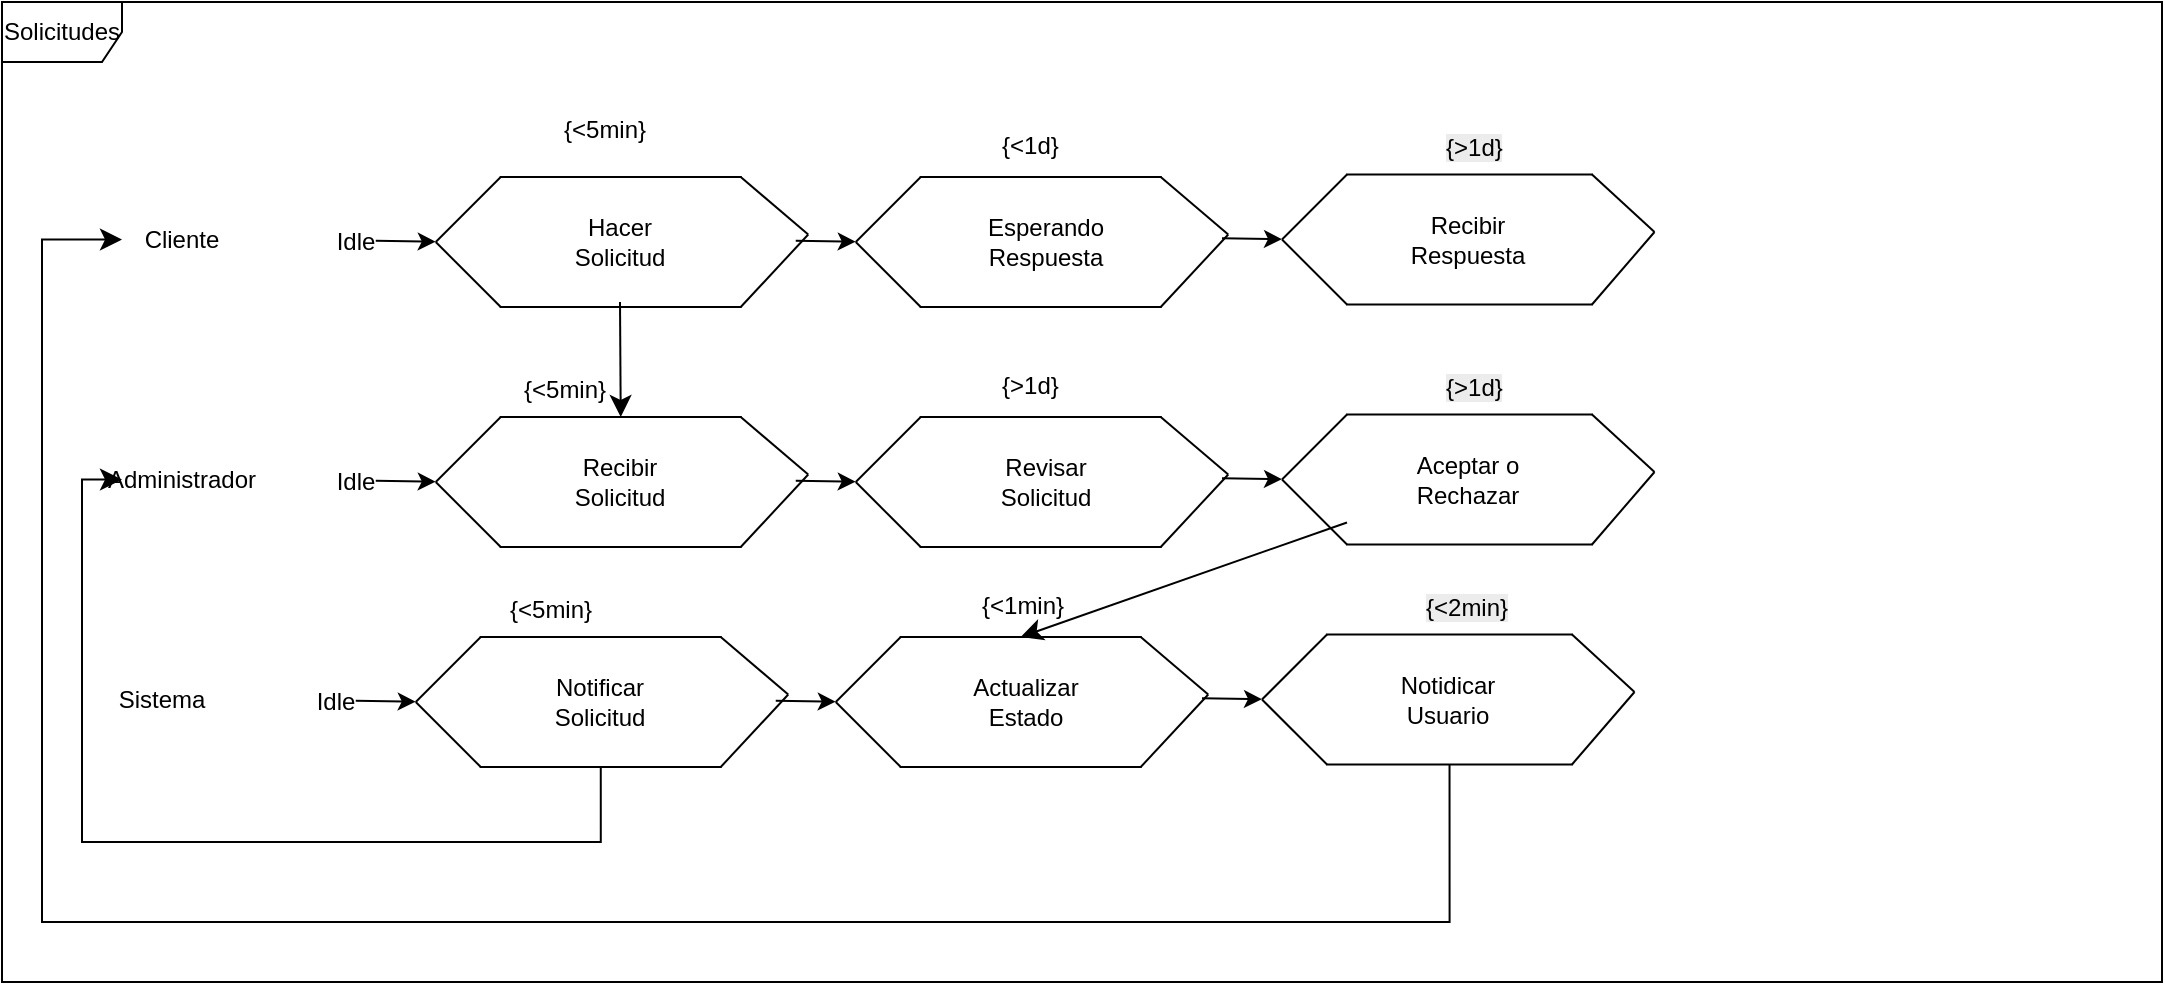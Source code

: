 <mxfile version="28.0.6">
  <diagram name="Página-1" id="PuR6PXavX1iiZgIphFz7">
    <mxGraphModel grid="1" page="1" gridSize="10" guides="1" tooltips="1" connect="1" arrows="1" fold="1" pageScale="1" pageWidth="827" pageHeight="1169" math="0" shadow="0">
      <root>
        <mxCell id="0" />
        <mxCell id="1" parent="0" />
        <mxCell id="wnuGWgDGQfipznTXfZxU-3" value="" style="shape=partialRectangle;whiteSpace=wrap;html=1;top=0;bottom=0;fillColor=none;rotation=90;" vertex="1" parent="1">
          <mxGeometry x="76.87" y="250" width="65" height="120" as="geometry" />
        </mxCell>
        <mxCell id="wnuGWgDGQfipznTXfZxU-6" value="" style="endArrow=none;html=1;rounded=0;exitX=1;exitY=0;exitDx=0;exitDy=0;" edge="1" parent="1" source="wnuGWgDGQfipznTXfZxU-3">
          <mxGeometry width="50" height="50" relative="1" as="geometry">
            <mxPoint x="213.12" y="316.25" as="sourcePoint" />
            <mxPoint x="203.12" y="306.25" as="targetPoint" />
          </mxGeometry>
        </mxCell>
        <mxCell id="wnuGWgDGQfipznTXfZxU-8" value="" style="endArrow=none;html=1;rounded=0;exitX=0;exitY=0;exitDx=0;exitDy=0;" edge="1" parent="1" source="wnuGWgDGQfipznTXfZxU-3">
          <mxGeometry width="50" height="50" relative="1" as="geometry">
            <mxPoint x="213.12" y="268.25" as="sourcePoint" />
            <mxPoint x="203.12" y="306.25" as="targetPoint" />
          </mxGeometry>
        </mxCell>
        <mxCell id="wnuGWgDGQfipznTXfZxU-11" value="" style="endArrow=none;html=1;rounded=0;entryX=1;entryY=1;entryDx=0;entryDy=0;" edge="1" parent="1" target="wnuGWgDGQfipznTXfZxU-3">
          <mxGeometry width="50" height="50" relative="1" as="geometry">
            <mxPoint x="16.87" y="310" as="sourcePoint" />
            <mxPoint x="40.12" y="338.25" as="targetPoint" />
          </mxGeometry>
        </mxCell>
        <mxCell id="wnuGWgDGQfipznTXfZxU-12" value="" style="endArrow=none;html=1;rounded=0;entryX=0;entryY=1;entryDx=0;entryDy=0;" edge="1" parent="1" target="wnuGWgDGQfipznTXfZxU-3">
          <mxGeometry width="50" height="50" relative="1" as="geometry">
            <mxPoint x="16.87" y="310" as="sourcePoint" />
            <mxPoint x="40.12" y="280" as="targetPoint" />
          </mxGeometry>
        </mxCell>
        <mxCell id="wnuGWgDGQfipznTXfZxU-13" value="" style="shape=partialRectangle;whiteSpace=wrap;html=1;top=0;bottom=0;fillColor=none;rotation=90;" vertex="1" parent="1">
          <mxGeometry x="286.87" y="250" width="65" height="120" as="geometry" />
        </mxCell>
        <mxCell id="wnuGWgDGQfipznTXfZxU-14" value="" style="endArrow=none;html=1;rounded=0;exitX=1;exitY=0;exitDx=0;exitDy=0;" edge="1" parent="1" source="wnuGWgDGQfipznTXfZxU-13">
          <mxGeometry width="50" height="50" relative="1" as="geometry">
            <mxPoint x="423.12" y="316.25" as="sourcePoint" />
            <mxPoint x="413.12" y="306.25" as="targetPoint" />
          </mxGeometry>
        </mxCell>
        <mxCell id="wnuGWgDGQfipznTXfZxU-15" value="" style="endArrow=none;html=1;rounded=0;exitX=0;exitY=0;exitDx=0;exitDy=0;" edge="1" parent="1" source="wnuGWgDGQfipznTXfZxU-13">
          <mxGeometry width="50" height="50" relative="1" as="geometry">
            <mxPoint x="423.12" y="268.25" as="sourcePoint" />
            <mxPoint x="413.12" y="306.25" as="targetPoint" />
          </mxGeometry>
        </mxCell>
        <mxCell id="wnuGWgDGQfipznTXfZxU-16" value="" style="endArrow=none;html=1;rounded=0;entryX=1;entryY=1;entryDx=0;entryDy=0;" edge="1" parent="1" target="wnuGWgDGQfipznTXfZxU-13">
          <mxGeometry width="50" height="50" relative="1" as="geometry">
            <mxPoint x="226.87" y="310" as="sourcePoint" />
            <mxPoint x="250.12" y="338.25" as="targetPoint" />
          </mxGeometry>
        </mxCell>
        <mxCell id="wnuGWgDGQfipznTXfZxU-17" value="" style="endArrow=none;html=1;rounded=0;entryX=0;entryY=1;entryDx=0;entryDy=0;" edge="1" parent="1" target="wnuGWgDGQfipznTXfZxU-13">
          <mxGeometry width="50" height="50" relative="1" as="geometry">
            <mxPoint x="226.87" y="310" as="sourcePoint" />
            <mxPoint x="250.12" y="280" as="targetPoint" />
          </mxGeometry>
        </mxCell>
        <mxCell id="wnuGWgDGQfipznTXfZxU-23" value="&lt;font style=&quot;vertical-align: inherit;&quot;&gt;&lt;font style=&quot;vertical-align: inherit;&quot;&gt;Idle&lt;/font&gt;&lt;/font&gt;" style="text;html=1;align=center;verticalAlign=middle;whiteSpace=wrap;rounded=0;" vertex="1" parent="1">
          <mxGeometry x="-53.13" y="295" width="60" height="30" as="geometry" />
        </mxCell>
        <mxCell id="wnuGWgDGQfipznTXfZxU-24" value="" style="shape=partialRectangle;whiteSpace=wrap;html=1;top=0;bottom=0;fillColor=none;rotation=90;" vertex="1" parent="1">
          <mxGeometry x="501.25" y="247.5" width="65" height="122.5" as="geometry" />
        </mxCell>
        <mxCell id="wnuGWgDGQfipznTXfZxU-25" value="" style="endArrow=none;html=1;rounded=0;exitX=1;exitY=0;exitDx=0;exitDy=0;" edge="1" parent="1" source="wnuGWgDGQfipznTXfZxU-24">
          <mxGeometry width="50" height="50" relative="1" as="geometry">
            <mxPoint x="636.25" y="315" as="sourcePoint" />
            <mxPoint x="626.25" y="305" as="targetPoint" />
          </mxGeometry>
        </mxCell>
        <mxCell id="wnuGWgDGQfipznTXfZxU-26" value="" style="endArrow=none;html=1;rounded=0;exitX=0;exitY=0;exitDx=0;exitDy=0;" edge="1" parent="1" source="wnuGWgDGQfipznTXfZxU-24">
          <mxGeometry width="50" height="50" relative="1" as="geometry">
            <mxPoint x="636.25" y="267" as="sourcePoint" />
            <mxPoint x="626.25" y="305" as="targetPoint" />
          </mxGeometry>
        </mxCell>
        <mxCell id="wnuGWgDGQfipznTXfZxU-27" value="" style="endArrow=none;html=1;rounded=0;entryX=1;entryY=1;entryDx=0;entryDy=0;" edge="1" parent="1" target="wnuGWgDGQfipznTXfZxU-24">
          <mxGeometry width="50" height="50" relative="1" as="geometry">
            <mxPoint x="440" y="308.75" as="sourcePoint" />
            <mxPoint x="463.25" y="337" as="targetPoint" />
          </mxGeometry>
        </mxCell>
        <mxCell id="wnuGWgDGQfipznTXfZxU-28" value="" style="endArrow=none;html=1;rounded=0;entryX=0;entryY=1;entryDx=0;entryDy=0;" edge="1" parent="1" target="wnuGWgDGQfipznTXfZxU-24">
          <mxGeometry width="50" height="50" relative="1" as="geometry">
            <mxPoint x="440" y="308.75" as="sourcePoint" />
            <mxPoint x="463.25" y="278.75" as="targetPoint" />
          </mxGeometry>
        </mxCell>
        <mxCell id="wnuGWgDGQfipznTXfZxU-58" value="" style="endArrow=classic;html=1;rounded=0;" edge="1" parent="1">
          <mxGeometry width="50" height="50" relative="1" as="geometry">
            <mxPoint x="196.87" y="309.41" as="sourcePoint" />
            <mxPoint x="226.87" y="309.82" as="targetPoint" />
          </mxGeometry>
        </mxCell>
        <mxCell id="wnuGWgDGQfipznTXfZxU-63" value="" style="endArrow=classic;html=1;rounded=0;" edge="1" parent="1">
          <mxGeometry width="50" height="50" relative="1" as="geometry">
            <mxPoint x="410" y="308.16" as="sourcePoint" />
            <mxPoint x="440" y="308.57" as="targetPoint" />
          </mxGeometry>
        </mxCell>
        <mxCell id="wnuGWgDGQfipznTXfZxU-64" value="" style="endArrow=classic;html=1;rounded=0;" edge="1" parent="1">
          <mxGeometry width="50" height="50" relative="1" as="geometry">
            <mxPoint x="-13.13" y="309.41" as="sourcePoint" />
            <mxPoint x="16.87" y="309.82" as="targetPoint" />
          </mxGeometry>
        </mxCell>
        <mxCell id="wnuGWgDGQfipznTXfZxU-65" value="&lt;font style=&quot;vertical-align: inherit;&quot;&gt;&lt;font style=&quot;vertical-align: inherit;&quot;&gt;Solicitudes&lt;/font&gt;&lt;/font&gt;" style="shape=umlFrame;whiteSpace=wrap;html=1;pointerEvents=0;" vertex="1" parent="1">
          <mxGeometry x="-200" y="190" width="1080" height="490" as="geometry" />
        </mxCell>
        <mxCell id="E65r-CA6iBgZKOVZjwjE-28" style="edgeStyle=none;curved=1;rounded=0;orthogonalLoop=1;jettySize=auto;html=1;entryX=0;entryY=0.5;entryDx=0;entryDy=0;fontSize=12;startSize=8;endSize=8;" edge="1" parent="1" target="E65r-CA6iBgZKOVZjwjE-2">
          <mxGeometry relative="1" as="geometry">
            <mxPoint x="109" y="340" as="sourcePoint" />
          </mxGeometry>
        </mxCell>
        <mxCell id="wnuGWgDGQfipznTXfZxU-66" value="&lt;span style=&quot;text-align: left;&quot;&gt;&lt;font style=&quot;vertical-align: inherit;&quot;&gt;&lt;font style=&quot;vertical-align: inherit;&quot;&gt;Hacer Solicitud&lt;/font&gt;&lt;/font&gt;&lt;/span&gt;" style="text;html=1;align=center;verticalAlign=middle;whiteSpace=wrap;rounded=0;" vertex="1" parent="1">
          <mxGeometry x="79.37" y="295" width="60" height="30" as="geometry" />
        </mxCell>
        <mxCell id="wnuGWgDGQfipznTXfZxU-67" value="&lt;span style=&quot;text-align: left;&quot;&gt;&lt;font style=&quot;vertical-align: inherit;&quot;&gt;&lt;font style=&quot;vertical-align: inherit;&quot;&gt;Esperando Respuesta&lt;/font&gt;&lt;/font&gt;&lt;/span&gt;" style="text;html=1;align=center;verticalAlign=middle;whiteSpace=wrap;rounded=0;" vertex="1" parent="1">
          <mxGeometry x="291.87" y="295" width="60" height="30" as="geometry" />
        </mxCell>
        <mxCell id="wnuGWgDGQfipznTXfZxU-69" value="&lt;span style=&quot;text-align: left;&quot;&gt;&lt;font style=&quot;vertical-align: inherit;&quot;&gt;&lt;font style=&quot;vertical-align: inherit;&quot;&gt;Recibir Respuesta&lt;/font&gt;&lt;/font&gt;&lt;/span&gt;" style="text;html=1;align=center;verticalAlign=middle;whiteSpace=wrap;rounded=0;" vertex="1" parent="1">
          <mxGeometry x="502.5" y="293.75" width="60" height="30" as="geometry" />
        </mxCell>
        <mxCell id="wnuGWgDGQfipznTXfZxU-83" value="{&lt;1d}" style="text;whiteSpace=wrap;" vertex="1" parent="1">
          <mxGeometry x="297.75" y="247.5" width="80" height="40" as="geometry" />
        </mxCell>
        <mxCell id="wnuGWgDGQfipznTXfZxU-84" value="&lt;span style=&quot;color: rgb(0, 0, 0); font-family: Helvetica; font-size: 12px; font-style: normal; font-variant-ligatures: normal; font-variant-caps: normal; font-weight: 400; letter-spacing: normal; orphans: 2; text-align: left; text-indent: 0px; text-transform: none; widows: 2; word-spacing: 0px; -webkit-text-stroke-width: 0px; white-space: normal; background-color: rgb(236, 236, 236); text-decoration-thickness: initial; text-decoration-style: initial; text-decoration-color: initial; float: none; display: inline !important;&quot;&gt;&lt;font style=&quot;vertical-align: inherit;&quot;&gt;&lt;font style=&quot;vertical-align: inherit;&quot;&gt;&lt;font style=&quot;vertical-align: inherit;&quot;&gt;&lt;font style=&quot;vertical-align: inherit;&quot;&gt;{&amp;gt;1d}&lt;/font&gt;&lt;/font&gt;&lt;/font&gt;&lt;/font&gt;&lt;/span&gt;" style="text;whiteSpace=wrap;html=1;" vertex="1" parent="1">
          <mxGeometry x="520" y="248.75" width="80" height="40" as="geometry" />
        </mxCell>
        <mxCell id="wnuGWgDGQfipznTXfZxU-85" value="&lt;font style=&quot;vertical-align: inherit;&quot;&gt;&lt;font style=&quot;vertical-align: inherit;&quot;&gt;Cliente&lt;/font&gt;&lt;/font&gt;" style="text;html=1;align=center;verticalAlign=middle;whiteSpace=wrap;rounded=0;" vertex="1" parent="1">
          <mxGeometry x="-140" y="293.75" width="60" height="30" as="geometry" />
        </mxCell>
        <mxCell id="E65r-CA6iBgZKOVZjwjE-1" value="{&lt;5min}" style="text;whiteSpace=wrap;" vertex="1" parent="1">
          <mxGeometry x="79.37" y="240" width="80" height="40" as="geometry" />
        </mxCell>
        <mxCell id="E65r-CA6iBgZKOVZjwjE-2" value="" style="shape=partialRectangle;whiteSpace=wrap;html=1;top=0;bottom=0;fillColor=none;rotation=90;" vertex="1" parent="1">
          <mxGeometry x="76.87" y="370" width="65" height="120" as="geometry" />
        </mxCell>
        <mxCell id="E65r-CA6iBgZKOVZjwjE-3" value="" style="endArrow=none;html=1;rounded=0;exitX=1;exitY=0;exitDx=0;exitDy=0;" edge="1" parent="1" source="E65r-CA6iBgZKOVZjwjE-2">
          <mxGeometry width="50" height="50" relative="1" as="geometry">
            <mxPoint x="213.12" y="436.25" as="sourcePoint" />
            <mxPoint x="203.12" y="426.25" as="targetPoint" />
          </mxGeometry>
        </mxCell>
        <mxCell id="E65r-CA6iBgZKOVZjwjE-4" value="" style="endArrow=none;html=1;rounded=0;exitX=0;exitY=0;exitDx=0;exitDy=0;" edge="1" parent="1" source="E65r-CA6iBgZKOVZjwjE-2">
          <mxGeometry width="50" height="50" relative="1" as="geometry">
            <mxPoint x="213.12" y="388.25" as="sourcePoint" />
            <mxPoint x="203.12" y="426.25" as="targetPoint" />
          </mxGeometry>
        </mxCell>
        <mxCell id="E65r-CA6iBgZKOVZjwjE-5" value="" style="endArrow=none;html=1;rounded=0;entryX=1;entryY=1;entryDx=0;entryDy=0;" edge="1" parent="1" target="E65r-CA6iBgZKOVZjwjE-2">
          <mxGeometry width="50" height="50" relative="1" as="geometry">
            <mxPoint x="16.87" y="430" as="sourcePoint" />
            <mxPoint x="40.12" y="458.25" as="targetPoint" />
          </mxGeometry>
        </mxCell>
        <mxCell id="E65r-CA6iBgZKOVZjwjE-6" value="" style="endArrow=none;html=1;rounded=0;entryX=0;entryY=1;entryDx=0;entryDy=0;" edge="1" parent="1" target="E65r-CA6iBgZKOVZjwjE-2">
          <mxGeometry width="50" height="50" relative="1" as="geometry">
            <mxPoint x="16.87" y="430" as="sourcePoint" />
            <mxPoint x="40.12" y="400" as="targetPoint" />
          </mxGeometry>
        </mxCell>
        <mxCell id="E65r-CA6iBgZKOVZjwjE-7" value="" style="shape=partialRectangle;whiteSpace=wrap;html=1;top=0;bottom=0;fillColor=none;rotation=90;" vertex="1" parent="1">
          <mxGeometry x="286.87" y="370" width="65" height="120" as="geometry" />
        </mxCell>
        <mxCell id="E65r-CA6iBgZKOVZjwjE-8" value="" style="endArrow=none;html=1;rounded=0;exitX=1;exitY=0;exitDx=0;exitDy=0;" edge="1" parent="1" source="E65r-CA6iBgZKOVZjwjE-7">
          <mxGeometry width="50" height="50" relative="1" as="geometry">
            <mxPoint x="423.12" y="436.25" as="sourcePoint" />
            <mxPoint x="413.12" y="426.25" as="targetPoint" />
          </mxGeometry>
        </mxCell>
        <mxCell id="E65r-CA6iBgZKOVZjwjE-9" value="" style="endArrow=none;html=1;rounded=0;exitX=0;exitY=0;exitDx=0;exitDy=0;" edge="1" parent="1" source="E65r-CA6iBgZKOVZjwjE-7">
          <mxGeometry width="50" height="50" relative="1" as="geometry">
            <mxPoint x="423.12" y="388.25" as="sourcePoint" />
            <mxPoint x="413.12" y="426.25" as="targetPoint" />
          </mxGeometry>
        </mxCell>
        <mxCell id="E65r-CA6iBgZKOVZjwjE-10" value="" style="endArrow=none;html=1;rounded=0;entryX=1;entryY=1;entryDx=0;entryDy=0;" edge="1" parent="1" target="E65r-CA6iBgZKOVZjwjE-7">
          <mxGeometry width="50" height="50" relative="1" as="geometry">
            <mxPoint x="226.87" y="430" as="sourcePoint" />
            <mxPoint x="250.12" y="458.25" as="targetPoint" />
          </mxGeometry>
        </mxCell>
        <mxCell id="E65r-CA6iBgZKOVZjwjE-11" value="" style="endArrow=none;html=1;rounded=0;entryX=0;entryY=1;entryDx=0;entryDy=0;" edge="1" parent="1" target="E65r-CA6iBgZKOVZjwjE-7">
          <mxGeometry width="50" height="50" relative="1" as="geometry">
            <mxPoint x="226.87" y="430" as="sourcePoint" />
            <mxPoint x="250.12" y="400" as="targetPoint" />
          </mxGeometry>
        </mxCell>
        <mxCell id="E65r-CA6iBgZKOVZjwjE-12" value="&lt;font style=&quot;vertical-align: inherit;&quot;&gt;&lt;font style=&quot;vertical-align: inherit;&quot;&gt;Idle&lt;/font&gt;&lt;/font&gt;" style="text;html=1;align=center;verticalAlign=middle;whiteSpace=wrap;rounded=0;" vertex="1" parent="1">
          <mxGeometry x="-53.13" y="415" width="60" height="30" as="geometry" />
        </mxCell>
        <mxCell id="E65r-CA6iBgZKOVZjwjE-56" style="edgeStyle=none;curved=1;rounded=0;orthogonalLoop=1;jettySize=auto;html=1;entryX=0;entryY=0.5;entryDx=0;entryDy=0;fontSize=12;startSize=8;endSize=8;" edge="1" parent="1" source="E65r-CA6iBgZKOVZjwjE-13" target="E65r-CA6iBgZKOVZjwjE-34">
          <mxGeometry relative="1" as="geometry" />
        </mxCell>
        <mxCell id="E65r-CA6iBgZKOVZjwjE-13" value="" style="shape=partialRectangle;whiteSpace=wrap;html=1;top=0;bottom=0;fillColor=none;rotation=90;" vertex="1" parent="1">
          <mxGeometry x="501.25" y="367.5" width="65" height="122.5" as="geometry" />
        </mxCell>
        <mxCell id="E65r-CA6iBgZKOVZjwjE-14" value="" style="endArrow=none;html=1;rounded=0;exitX=1;exitY=0;exitDx=0;exitDy=0;" edge="1" parent="1" source="E65r-CA6iBgZKOVZjwjE-13">
          <mxGeometry width="50" height="50" relative="1" as="geometry">
            <mxPoint x="636.25" y="435" as="sourcePoint" />
            <mxPoint x="626.25" y="425" as="targetPoint" />
          </mxGeometry>
        </mxCell>
        <mxCell id="E65r-CA6iBgZKOVZjwjE-15" value="" style="endArrow=none;html=1;rounded=0;exitX=0;exitY=0;exitDx=0;exitDy=0;" edge="1" parent="1" source="E65r-CA6iBgZKOVZjwjE-13">
          <mxGeometry width="50" height="50" relative="1" as="geometry">
            <mxPoint x="636.25" y="387" as="sourcePoint" />
            <mxPoint x="626.25" y="425" as="targetPoint" />
          </mxGeometry>
        </mxCell>
        <mxCell id="E65r-CA6iBgZKOVZjwjE-16" value="" style="endArrow=none;html=1;rounded=0;entryX=1;entryY=1;entryDx=0;entryDy=0;" edge="1" parent="1" target="E65r-CA6iBgZKOVZjwjE-13">
          <mxGeometry width="50" height="50" relative="1" as="geometry">
            <mxPoint x="440" y="428.75" as="sourcePoint" />
            <mxPoint x="463.25" y="457" as="targetPoint" />
          </mxGeometry>
        </mxCell>
        <mxCell id="E65r-CA6iBgZKOVZjwjE-17" value="" style="endArrow=none;html=1;rounded=0;entryX=0;entryY=1;entryDx=0;entryDy=0;" edge="1" parent="1" target="E65r-CA6iBgZKOVZjwjE-13">
          <mxGeometry width="50" height="50" relative="1" as="geometry">
            <mxPoint x="440" y="428.75" as="sourcePoint" />
            <mxPoint x="463.25" y="398.75" as="targetPoint" />
          </mxGeometry>
        </mxCell>
        <mxCell id="E65r-CA6iBgZKOVZjwjE-18" value="" style="endArrow=classic;html=1;rounded=0;" edge="1" parent="1">
          <mxGeometry width="50" height="50" relative="1" as="geometry">
            <mxPoint x="196.87" y="429.41" as="sourcePoint" />
            <mxPoint x="226.87" y="429.82" as="targetPoint" />
          </mxGeometry>
        </mxCell>
        <mxCell id="E65r-CA6iBgZKOVZjwjE-19" value="" style="endArrow=classic;html=1;rounded=0;" edge="1" parent="1">
          <mxGeometry width="50" height="50" relative="1" as="geometry">
            <mxPoint x="410" y="428.16" as="sourcePoint" />
            <mxPoint x="440" y="428.57" as="targetPoint" />
          </mxGeometry>
        </mxCell>
        <mxCell id="E65r-CA6iBgZKOVZjwjE-20" value="" style="endArrow=classic;html=1;rounded=0;" edge="1" parent="1">
          <mxGeometry width="50" height="50" relative="1" as="geometry">
            <mxPoint x="-13.13" y="429.41" as="sourcePoint" />
            <mxPoint x="16.87" y="429.82" as="targetPoint" />
          </mxGeometry>
        </mxCell>
        <mxCell id="E65r-CA6iBgZKOVZjwjE-21" value="&lt;span style=&quot;text-align: left;&quot;&gt;&lt;font style=&quot;vertical-align: inherit;&quot;&gt;&lt;font style=&quot;vertical-align: inherit;&quot;&gt;Recibir Solicitud&lt;/font&gt;&lt;/font&gt;&lt;/span&gt;" style="text;html=1;align=center;verticalAlign=middle;whiteSpace=wrap;rounded=0;" vertex="1" parent="1">
          <mxGeometry x="79.37" y="415" width="60" height="30" as="geometry" />
        </mxCell>
        <mxCell id="E65r-CA6iBgZKOVZjwjE-22" value="&lt;span style=&quot;text-align: left;&quot;&gt;&lt;font style=&quot;vertical-align: inherit;&quot;&gt;&lt;font style=&quot;vertical-align: inherit;&quot;&gt;Revisar Solicitud&lt;/font&gt;&lt;/font&gt;&lt;/span&gt;" style="text;html=1;align=center;verticalAlign=middle;whiteSpace=wrap;rounded=0;" vertex="1" parent="1">
          <mxGeometry x="291.87" y="415" width="60" height="30" as="geometry" />
        </mxCell>
        <mxCell id="E65r-CA6iBgZKOVZjwjE-23" value="&lt;span style=&quot;text-align: left;&quot;&gt;&lt;font style=&quot;vertical-align: inherit;&quot;&gt;&lt;font style=&quot;vertical-align: inherit;&quot;&gt;Aceptar o Rechazar&lt;/font&gt;&lt;/font&gt;&lt;/span&gt;" style="text;html=1;align=center;verticalAlign=middle;whiteSpace=wrap;rounded=0;" vertex="1" parent="1">
          <mxGeometry x="502.5" y="413.75" width="60" height="30" as="geometry" />
        </mxCell>
        <mxCell id="E65r-CA6iBgZKOVZjwjE-24" value="{&gt;1d}" style="text;whiteSpace=wrap;" vertex="1" parent="1">
          <mxGeometry x="297.75" y="367.5" width="80" height="40" as="geometry" />
        </mxCell>
        <mxCell id="E65r-CA6iBgZKOVZjwjE-25" value="&lt;span style=&quot;color: rgb(0, 0, 0); font-family: Helvetica; font-size: 12px; font-style: normal; font-variant-ligatures: normal; font-variant-caps: normal; font-weight: 400; letter-spacing: normal; orphans: 2; text-align: left; text-indent: 0px; text-transform: none; widows: 2; word-spacing: 0px; -webkit-text-stroke-width: 0px; white-space: normal; background-color: rgb(236, 236, 236); text-decoration-thickness: initial; text-decoration-style: initial; text-decoration-color: initial; float: none; display: inline !important;&quot;&gt;&lt;font style=&quot;vertical-align: inherit;&quot;&gt;&lt;font style=&quot;vertical-align: inherit;&quot;&gt;&lt;font style=&quot;vertical-align: inherit;&quot;&gt;&lt;font style=&quot;vertical-align: inherit;&quot;&gt;{&amp;gt;1d}&lt;/font&gt;&lt;/font&gt;&lt;/font&gt;&lt;/font&gt;&lt;/span&gt;" style="text;whiteSpace=wrap;html=1;" vertex="1" parent="1">
          <mxGeometry x="520" y="368.75" width="80" height="40" as="geometry" />
        </mxCell>
        <mxCell id="E65r-CA6iBgZKOVZjwjE-26" value="&lt;font style=&quot;vertical-align: inherit;&quot;&gt;&lt;font style=&quot;vertical-align: inherit;&quot;&gt;Administrador&lt;/font&gt;&lt;/font&gt;" style="text;html=1;align=center;verticalAlign=middle;whiteSpace=wrap;rounded=0;" vertex="1" parent="1">
          <mxGeometry x="-140" y="413.75" width="60" height="30" as="geometry" />
        </mxCell>
        <mxCell id="E65r-CA6iBgZKOVZjwjE-27" value="{&lt;5min}" style="text;whiteSpace=wrap;" vertex="1" parent="1">
          <mxGeometry x="59.37" y="370" width="80" height="40" as="geometry" />
        </mxCell>
        <mxCell id="E65r-CA6iBgZKOVZjwjE-55" style="edgeStyle=orthogonalEdgeStyle;rounded=0;orthogonalLoop=1;jettySize=auto;html=1;entryX=0;entryY=0.5;entryDx=0;entryDy=0;fontSize=12;startSize=8;endSize=8;" edge="1" parent="1" source="E65r-CA6iBgZKOVZjwjE-29" target="E65r-CA6iBgZKOVZjwjE-26">
          <mxGeometry relative="1" as="geometry">
            <Array as="points">
              <mxPoint x="99" y="610" />
              <mxPoint x="-160" y="610" />
              <mxPoint x="-160" y="429" />
            </Array>
          </mxGeometry>
        </mxCell>
        <mxCell id="E65r-CA6iBgZKOVZjwjE-29" value="" style="shape=partialRectangle;whiteSpace=wrap;html=1;top=0;bottom=0;fillColor=none;rotation=90;" vertex="1" parent="1">
          <mxGeometry x="66.87" y="480" width="65" height="120" as="geometry" />
        </mxCell>
        <mxCell id="E65r-CA6iBgZKOVZjwjE-30" value="" style="endArrow=none;html=1;rounded=0;exitX=1;exitY=0;exitDx=0;exitDy=0;" edge="1" parent="1" source="E65r-CA6iBgZKOVZjwjE-29">
          <mxGeometry width="50" height="50" relative="1" as="geometry">
            <mxPoint x="203.12" y="546.25" as="sourcePoint" />
            <mxPoint x="193.12" y="536.25" as="targetPoint" />
          </mxGeometry>
        </mxCell>
        <mxCell id="E65r-CA6iBgZKOVZjwjE-31" value="" style="endArrow=none;html=1;rounded=0;exitX=0;exitY=0;exitDx=0;exitDy=0;" edge="1" parent="1" source="E65r-CA6iBgZKOVZjwjE-29">
          <mxGeometry width="50" height="50" relative="1" as="geometry">
            <mxPoint x="203.12" y="498.25" as="sourcePoint" />
            <mxPoint x="193.12" y="536.25" as="targetPoint" />
          </mxGeometry>
        </mxCell>
        <mxCell id="E65r-CA6iBgZKOVZjwjE-32" value="" style="endArrow=none;html=1;rounded=0;entryX=1;entryY=1;entryDx=0;entryDy=0;" edge="1" parent="1" target="E65r-CA6iBgZKOVZjwjE-29">
          <mxGeometry width="50" height="50" relative="1" as="geometry">
            <mxPoint x="6.87" y="540" as="sourcePoint" />
            <mxPoint x="30.12" y="568.25" as="targetPoint" />
          </mxGeometry>
        </mxCell>
        <mxCell id="E65r-CA6iBgZKOVZjwjE-33" value="" style="endArrow=none;html=1;rounded=0;entryX=0;entryY=1;entryDx=0;entryDy=0;" edge="1" parent="1" target="E65r-CA6iBgZKOVZjwjE-29">
          <mxGeometry width="50" height="50" relative="1" as="geometry">
            <mxPoint x="6.87" y="540" as="sourcePoint" />
            <mxPoint x="30.12" y="510" as="targetPoint" />
          </mxGeometry>
        </mxCell>
        <mxCell id="E65r-CA6iBgZKOVZjwjE-34" value="" style="shape=partialRectangle;whiteSpace=wrap;html=1;top=0;bottom=0;fillColor=none;rotation=90;" vertex="1" parent="1">
          <mxGeometry x="276.87" y="480" width="65" height="120" as="geometry" />
        </mxCell>
        <mxCell id="E65r-CA6iBgZKOVZjwjE-35" value="" style="endArrow=none;html=1;rounded=0;exitX=1;exitY=0;exitDx=0;exitDy=0;" edge="1" parent="1" source="E65r-CA6iBgZKOVZjwjE-34">
          <mxGeometry width="50" height="50" relative="1" as="geometry">
            <mxPoint x="413.12" y="546.25" as="sourcePoint" />
            <mxPoint x="403.12" y="536.25" as="targetPoint" />
          </mxGeometry>
        </mxCell>
        <mxCell id="E65r-CA6iBgZKOVZjwjE-36" value="" style="endArrow=none;html=1;rounded=0;exitX=0;exitY=0;exitDx=0;exitDy=0;" edge="1" parent="1" source="E65r-CA6iBgZKOVZjwjE-34">
          <mxGeometry width="50" height="50" relative="1" as="geometry">
            <mxPoint x="413.12" y="498.25" as="sourcePoint" />
            <mxPoint x="403.12" y="536.25" as="targetPoint" />
          </mxGeometry>
        </mxCell>
        <mxCell id="E65r-CA6iBgZKOVZjwjE-37" value="" style="endArrow=none;html=1;rounded=0;entryX=1;entryY=1;entryDx=0;entryDy=0;" edge="1" parent="1" target="E65r-CA6iBgZKOVZjwjE-34">
          <mxGeometry width="50" height="50" relative="1" as="geometry">
            <mxPoint x="216.87" y="540" as="sourcePoint" />
            <mxPoint x="240.12" y="568.25" as="targetPoint" />
          </mxGeometry>
        </mxCell>
        <mxCell id="E65r-CA6iBgZKOVZjwjE-38" value="" style="endArrow=none;html=1;rounded=0;entryX=0;entryY=1;entryDx=0;entryDy=0;" edge="1" parent="1" target="E65r-CA6iBgZKOVZjwjE-34">
          <mxGeometry width="50" height="50" relative="1" as="geometry">
            <mxPoint x="216.87" y="540" as="sourcePoint" />
            <mxPoint x="240.12" y="510" as="targetPoint" />
          </mxGeometry>
        </mxCell>
        <mxCell id="E65r-CA6iBgZKOVZjwjE-39" value="&lt;font style=&quot;vertical-align: inherit;&quot;&gt;&lt;font style=&quot;vertical-align: inherit;&quot;&gt;Idle&lt;/font&gt;&lt;/font&gt;" style="text;html=1;align=center;verticalAlign=middle;whiteSpace=wrap;rounded=0;" vertex="1" parent="1">
          <mxGeometry x="-63.13" y="525" width="60" height="30" as="geometry" />
        </mxCell>
        <mxCell id="E65r-CA6iBgZKOVZjwjE-59" style="edgeStyle=orthogonalEdgeStyle;rounded=0;orthogonalLoop=1;jettySize=auto;html=1;entryX=0;entryY=0.5;entryDx=0;entryDy=0;fontSize=12;startSize=8;endSize=8;" edge="1" parent="1" source="E65r-CA6iBgZKOVZjwjE-40" target="wnuGWgDGQfipznTXfZxU-85">
          <mxGeometry relative="1" as="geometry">
            <Array as="points">
              <mxPoint x="524" y="650" />
              <mxPoint x="-180" y="650" />
              <mxPoint x="-180" y="309" />
            </Array>
          </mxGeometry>
        </mxCell>
        <mxCell id="E65r-CA6iBgZKOVZjwjE-40" value="" style="shape=partialRectangle;whiteSpace=wrap;html=1;top=0;bottom=0;fillColor=none;rotation=90;" vertex="1" parent="1">
          <mxGeometry x="491.25" y="477.5" width="65" height="122.5" as="geometry" />
        </mxCell>
        <mxCell id="E65r-CA6iBgZKOVZjwjE-41" value="" style="endArrow=none;html=1;rounded=0;exitX=1;exitY=0;exitDx=0;exitDy=0;" edge="1" parent="1" source="E65r-CA6iBgZKOVZjwjE-40">
          <mxGeometry width="50" height="50" relative="1" as="geometry">
            <mxPoint x="626.25" y="545" as="sourcePoint" />
            <mxPoint x="616.25" y="535" as="targetPoint" />
          </mxGeometry>
        </mxCell>
        <mxCell id="E65r-CA6iBgZKOVZjwjE-42" value="" style="endArrow=none;html=1;rounded=0;exitX=0;exitY=0;exitDx=0;exitDy=0;" edge="1" parent="1" source="E65r-CA6iBgZKOVZjwjE-40">
          <mxGeometry width="50" height="50" relative="1" as="geometry">
            <mxPoint x="626.25" y="497" as="sourcePoint" />
            <mxPoint x="616.25" y="535" as="targetPoint" />
          </mxGeometry>
        </mxCell>
        <mxCell id="E65r-CA6iBgZKOVZjwjE-43" value="" style="endArrow=none;html=1;rounded=0;entryX=1;entryY=1;entryDx=0;entryDy=0;" edge="1" parent="1" target="E65r-CA6iBgZKOVZjwjE-40">
          <mxGeometry width="50" height="50" relative="1" as="geometry">
            <mxPoint x="430" y="538.75" as="sourcePoint" />
            <mxPoint x="453.25" y="567" as="targetPoint" />
          </mxGeometry>
        </mxCell>
        <mxCell id="E65r-CA6iBgZKOVZjwjE-44" value="" style="endArrow=none;html=1;rounded=0;entryX=0;entryY=1;entryDx=0;entryDy=0;" edge="1" parent="1" target="E65r-CA6iBgZKOVZjwjE-40">
          <mxGeometry width="50" height="50" relative="1" as="geometry">
            <mxPoint x="430" y="538.75" as="sourcePoint" />
            <mxPoint x="453.25" y="508.75" as="targetPoint" />
          </mxGeometry>
        </mxCell>
        <mxCell id="E65r-CA6iBgZKOVZjwjE-45" value="" style="endArrow=classic;html=1;rounded=0;" edge="1" parent="1">
          <mxGeometry width="50" height="50" relative="1" as="geometry">
            <mxPoint x="186.87" y="539.41" as="sourcePoint" />
            <mxPoint x="216.87" y="539.82" as="targetPoint" />
          </mxGeometry>
        </mxCell>
        <mxCell id="E65r-CA6iBgZKOVZjwjE-46" value="" style="endArrow=classic;html=1;rounded=0;" edge="1" parent="1">
          <mxGeometry width="50" height="50" relative="1" as="geometry">
            <mxPoint x="400" y="538.16" as="sourcePoint" />
            <mxPoint x="430" y="538.57" as="targetPoint" />
          </mxGeometry>
        </mxCell>
        <mxCell id="E65r-CA6iBgZKOVZjwjE-47" value="" style="endArrow=classic;html=1;rounded=0;" edge="1" parent="1">
          <mxGeometry width="50" height="50" relative="1" as="geometry">
            <mxPoint x="-23.13" y="539.41" as="sourcePoint" />
            <mxPoint x="6.87" y="539.82" as="targetPoint" />
          </mxGeometry>
        </mxCell>
        <mxCell id="E65r-CA6iBgZKOVZjwjE-48" value="&lt;span style=&quot;text-align: left;&quot;&gt;&lt;font style=&quot;vertical-align: inherit;&quot;&gt;&lt;font style=&quot;vertical-align: inherit;&quot;&gt;Notificar Solicitud&lt;/font&gt;&lt;/font&gt;&lt;/span&gt;" style="text;html=1;align=center;verticalAlign=middle;whiteSpace=wrap;rounded=0;" vertex="1" parent="1">
          <mxGeometry x="69.37" y="525" width="60" height="30" as="geometry" />
        </mxCell>
        <mxCell id="E65r-CA6iBgZKOVZjwjE-49" value="&lt;span style=&quot;text-align: left;&quot;&gt;&lt;font style=&quot;vertical-align: inherit;&quot;&gt;&lt;font style=&quot;vertical-align: inherit;&quot;&gt;Actualizar Estado&lt;/font&gt;&lt;/font&gt;&lt;/span&gt;" style="text;html=1;align=center;verticalAlign=middle;whiteSpace=wrap;rounded=0;" vertex="1" parent="1">
          <mxGeometry x="281.87" y="525" width="60" height="30" as="geometry" />
        </mxCell>
        <mxCell id="E65r-CA6iBgZKOVZjwjE-50" value="&lt;span style=&quot;text-align: left;&quot;&gt;&lt;font style=&quot;vertical-align: inherit;&quot;&gt;&lt;font style=&quot;vertical-align: inherit;&quot;&gt;Notidicar Usuario&lt;/font&gt;&lt;/font&gt;&lt;/span&gt;" style="text;html=1;align=center;verticalAlign=middle;whiteSpace=wrap;rounded=0;" vertex="1" parent="1">
          <mxGeometry x="492.5" y="523.75" width="60" height="30" as="geometry" />
        </mxCell>
        <mxCell id="E65r-CA6iBgZKOVZjwjE-51" value="{&lt;1min}" style="text;whiteSpace=wrap;" vertex="1" parent="1">
          <mxGeometry x="287.75" y="477.5" width="80" height="40" as="geometry" />
        </mxCell>
        <mxCell id="E65r-CA6iBgZKOVZjwjE-52" value="&lt;span style=&quot;color: rgb(0, 0, 0); font-family: Helvetica; font-size: 12px; font-style: normal; font-variant-ligatures: normal; font-variant-caps: normal; font-weight: 400; letter-spacing: normal; orphans: 2; text-align: left; text-indent: 0px; text-transform: none; widows: 2; word-spacing: 0px; -webkit-text-stroke-width: 0px; white-space: normal; background-color: rgb(236, 236, 236); text-decoration-thickness: initial; text-decoration-style: initial; text-decoration-color: initial; float: none; display: inline !important;&quot;&gt;&lt;font style=&quot;vertical-align: inherit;&quot;&gt;&lt;font style=&quot;vertical-align: inherit;&quot;&gt;&lt;font style=&quot;vertical-align: inherit;&quot;&gt;&lt;font style=&quot;vertical-align: inherit;&quot;&gt;{&amp;lt;2min}&lt;/font&gt;&lt;/font&gt;&lt;/font&gt;&lt;/font&gt;&lt;/span&gt;" style="text;whiteSpace=wrap;html=1;" vertex="1" parent="1">
          <mxGeometry x="510" y="478.75" width="80" height="40" as="geometry" />
        </mxCell>
        <mxCell id="E65r-CA6iBgZKOVZjwjE-53" value="&lt;font style=&quot;vertical-align: inherit;&quot;&gt;&lt;font style=&quot;vertical-align: inherit;&quot;&gt;Sistema&lt;/font&gt;&lt;/font&gt;" style="text;html=1;align=center;verticalAlign=middle;whiteSpace=wrap;rounded=0;" vertex="1" parent="1">
          <mxGeometry x="-150" y="523.75" width="60" height="30" as="geometry" />
        </mxCell>
        <mxCell id="E65r-CA6iBgZKOVZjwjE-54" value="{&lt;5min}" style="text;whiteSpace=wrap;" vertex="1" parent="1">
          <mxGeometry x="51.87" y="480" width="80" height="40" as="geometry" />
        </mxCell>
      </root>
    </mxGraphModel>
  </diagram>
</mxfile>
